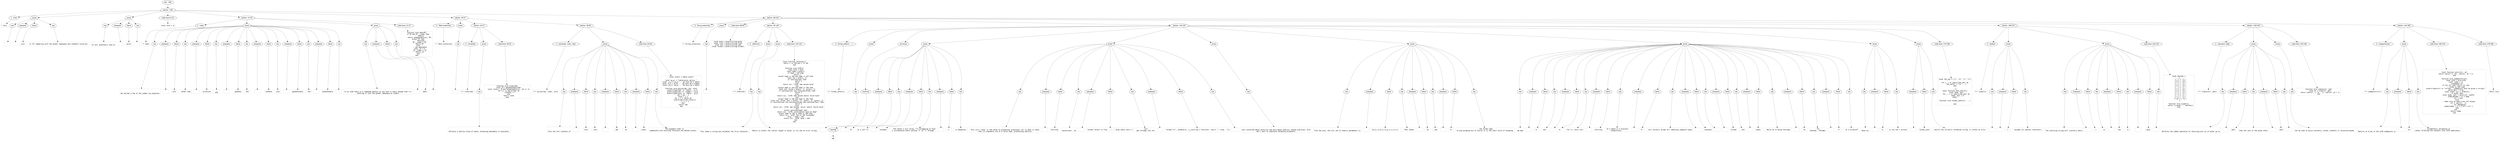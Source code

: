 digraph lpegNode {

node [fontname=Helvetica]
edge [style=dashed]

doc_0 [label="doc - 300"]


doc_0 -> { section_1}
{rank=same; section_1}

section_1 [label="section: 1-85"]


// END RANK doc_0

section_1 -> { header_2 prose_3 prose_4 codeblock_5 section_6 section_7 section_8}
{rank=same; header_2 prose_3 prose_4 codeblock_5 section_6 section_7 section_8}

header_2 [label="1 : Core"]

prose_3 [label="prose"]

prose_4 [label="prose"]

codeblock_5 [label="code block 8-10"]

section_6 [label="section: 13-39"]

section_7 [label="section: 40-57"]

section_8 [label="section: 86-242"]


// END RANK section_1

header_2 -> leaf_9
leaf_9  [color=Gray,shape=rectangle,fontname=Inconsolata,label="* Core"]
// END RANK header_2

prose_3 -> { raw_10 prespace_11 literal_12 raw_13}
{rank=same; raw_10 prespace_11 literal_12 raw_13}

raw_10 [label="raw"]

prespace_11 [label="prespace"]

literal_12 [label="literal"]

raw_13 [label="raw"]


// END RANK prose_3

raw_10 -> leaf_14
leaf_14  [color=Gray,shape=rectangle,fontname=Inconsolata,label="
"]
// END RANK raw_10

prespace_11 -> leaf_15
leaf_15  [color=Gray,shape=rectangle,fontname=Inconsolata,label=""]
// END RANK prespace_11

literal_12 -> leaf_16
leaf_16  [color=Gray,shape=rectangle,fontname=Inconsolata,label="core"]
// END RANK literal_12

raw_13 -> leaf_17
leaf_17  [color=Gray,shape=rectangle,fontname=Inconsolata,label=" is for tampering with the global namespace and standard libraries.
"]
// END RANK raw_13

prose_4 -> { raw_18 prespace_19 literal_20 raw_21}
{rank=same; raw_18 prespace_19 literal_20 raw_21}

raw_18 [label="raw"]

prespace_19 [label="prespace"]

literal_20 [label="literal"]

raw_21 [label="raw"]


// END RANK prose_4

raw_18 -> leaf_22
leaf_22  [color=Gray,shape=rectangle,fontname=Inconsolata,label="
It will eventually land in"]
// END RANK raw_18

prespace_19 -> leaf_23
leaf_23  [color=Gray,shape=rectangle,fontname=Inconsolata,label=" "]
// END RANK prespace_19

literal_20 -> leaf_24
leaf_24  [color=Gray,shape=rectangle,fontname=Inconsolata,label="pylon"]
// END RANK literal_20

raw_21 -> leaf_25
leaf_25  [color=Gray,shape=rectangle,fontname=Inconsolata,label=".
"]
// END RANK raw_21

codeblock_5 -> leaf_26
leaf_26  [color=Gray,shape=rectangle,fontname=Inconsolata,label="local core = {}"]
// END RANK codeblock_5

section_6 -> { header_27 prose_28 prose_29 codeblock_30}
{rank=same; header_27 prose_28 prose_29 codeblock_30}

header_27 [label="2 : meta"]

prose_28 [label="prose"]

prose_29 [label="prose"]

codeblock_30 [label="code block 21-37"]


// END RANK section_6

header_27 -> leaf_31
leaf_31  [color=Gray,shape=rectangle,fontname=Inconsolata,label="** meta"]
// END RANK header_27

prose_28 -> { raw_32 prespace_33 literal_34 raw_35 prespace_36 literal_37 raw_38 prespace_39 literal_40 raw_41 prespace_42 literal_43 raw_44 prespace_45 literal_46 raw_47 prespace_48 literal_49 raw_50}
{rank=same; raw_32 prespace_33 literal_34 raw_35 prespace_36 literal_37 raw_38 prespace_39 literal_40 raw_41 prespace_42 literal_43 raw_44 prespace_45 literal_46 raw_47 prespace_48 literal_49 raw_50}

raw_32 [label="raw"]

prespace_33 [label="prespace"]

literal_34 [label="literal"]

raw_35 [label="raw"]

prespace_36 [label="prespace"]

literal_37 [label="literal"]

raw_38 [label="raw"]

prespace_39 [label="prespace"]

literal_40 [label="literal"]

raw_41 [label="raw"]

prespace_42 [label="prespace"]

literal_43 [label="literal"]

raw_44 [label="raw"]

prespace_45 [label="prespace"]

literal_46 [label="literal"]

raw_47 [label="raw"]

prespace_48 [label="prespace"]

literal_49 [label="literal"]

raw_50 [label="raw"]


// END RANK prose_28

raw_32 -> leaf_51
leaf_51  [color=Gray,shape=rectangle,fontname=Inconsolata,label="

We shorten a few of the common Lua keywords:"]
// END RANK raw_32

prespace_33 -> leaf_52
leaf_52  [color=Gray,shape=rectangle,fontname=Inconsolata,label=" "]
// END RANK prespace_33

literal_34 -> leaf_53
leaf_53  [color=Gray,shape=rectangle,fontname=Inconsolata,label="coro"]
// END RANK literal_34

raw_35 -> leaf_54
leaf_54  [color=Gray,shape=rectangle,fontname=Inconsolata,label=" rather than"]
// END RANK raw_35

prespace_36 -> leaf_55
leaf_55  [color=Gray,shape=rectangle,fontname=Inconsolata,label=" "]
// END RANK prespace_36

literal_37 -> leaf_56
leaf_56  [color=Gray,shape=rectangle,fontname=Inconsolata,label="coroutine"]
// END RANK literal_37

raw_38 -> leaf_57
leaf_57  [color=Gray,shape=rectangle,fontname=Inconsolata,label=",
and"]
// END RANK raw_38

prespace_39 -> leaf_58
leaf_58  [color=Gray,shape=rectangle,fontname=Inconsolata,label=" "]
// END RANK prespace_39

literal_40 -> leaf_59
leaf_59  [color=Gray,shape=rectangle,fontname=Inconsolata,label="getmeta"]
// END RANK literal_40

raw_41 -> leaf_60
leaf_60  [color=Gray,shape=rectangle,fontname=Inconsolata,label=" and"]
// END RANK raw_41

prespace_42 -> leaf_61
leaf_61  [color=Gray,shape=rectangle,fontname=Inconsolata,label=" "]
// END RANK prespace_42

literal_43 -> leaf_62
leaf_62  [color=Gray,shape=rectangle,fontname=Inconsolata,label="setmeta"]
// END RANK literal_43

raw_44 -> leaf_63
leaf_63  [color=Gray,shape=rectangle,fontname=Inconsolata,label=" over"]
// END RANK raw_44

prespace_45 -> leaf_64
leaf_64  [color=Gray,shape=rectangle,fontname=Inconsolata,label=" "]
// END RANK prespace_45

literal_46 -> leaf_65
leaf_65  [color=Gray,shape=rectangle,fontname=Inconsolata,label="getmetatable"]
// END RANK literal_46

raw_47 -> leaf_66
leaf_66  [color=Gray,shape=rectangle,fontname=Inconsolata,label=" and"]
// END RANK raw_47

prespace_48 -> leaf_67
leaf_67  [color=Gray,shape=rectangle,fontname=Inconsolata,label=" "]
// END RANK prespace_48

literal_49 -> leaf_68
leaf_68  [color=Gray,shape=rectangle,fontname=Inconsolata,label="setmetatable"]
// END RANK literal_49

raw_50 -> leaf_69
leaf_69  [color=Gray,shape=rectangle,fontname=Inconsolata,label=".
"]
// END RANK raw_50

prose_29 -> { raw_70 prespace_71 literal_72 raw_73}
{rank=same; raw_70 prespace_71 literal_72 raw_73}

raw_70 [label="raw"]

prespace_71 [label="prespace"]

literal_72 [label="literal"]

raw_73 [label="raw"]


// END RANK prose_29

raw_70 -> leaf_74
leaf_74  [color=Gray,shape=rectangle,fontname=Inconsolata,label="
In my code there is a repeated pattern of use that is basic enough that I'm
entering it into the global namespace as simple"]
// END RANK raw_70

prespace_71 -> leaf_75
leaf_75  [color=Gray,shape=rectangle,fontname=Inconsolata,label=" "]
// END RANK prespace_71

literal_72 -> leaf_76
leaf_76  [color=Gray,shape=rectangle,fontname=Inconsolata,label="meta"]
// END RANK literal_72

raw_73 -> leaf_77
leaf_77  [color=Gray,shape=rectangle,fontname=Inconsolata,label=".
"]
// END RANK raw_73

codeblock_30 -> leaf_78
leaf_78  [color=Gray,shape=rectangle,fontname=Inconsolata,label="function core.meta(MT)
   if MT and MT.__index then
      -- inherit
      return setmetatable({}, MT)
   elseif MT then
      -- decorate
      MT.__index = MT
      return MT
   else
      -- new metatable
      local _M = {}
      _M.__index = _M
      return _M
   end
end"]
// END RANK codeblock_30

section_7 -> { header_79 prose_80 section_81 section_82}
{rank=same; header_79 prose_80 section_81 section_82}

header_79 [label="2 : Table extensions"]

prose_80 [label="prose"]

section_81 [label="section: 42-57"]

section_82 [label="section: 58-85"]


// END RANK section_7

header_79 -> leaf_83
leaf_83  [color=Gray,shape=rectangle,fontname=Inconsolata,label="** Table extensions"]
// END RANK header_79

prose_80 -> { raw_84}
{rank=same; raw_84}

raw_84 [label="raw"]


// END RANK prose_80

raw_84 -> leaf_85
leaf_85  [color=Gray,shape=rectangle,fontname=Inconsolata,label="
"]
// END RANK raw_84

section_81 -> { header_86 prose_87 codeblock_88}
{rank=same; header_86 prose_87 codeblock_88}

header_86 [label="3 : clone(tab)"]

prose_87 [label="prose"]

codeblock_88 [label="code block 46-55"]


// END RANK section_81

header_86 -> leaf_89
leaf_89  [color=Gray,shape=rectangle,fontname=Inconsolata,label="*** clone(tab)"]
// END RANK header_86

prose_87 -> { raw_90}
{rank=same; raw_90}

raw_90 [label="raw"]


// END RANK prose_87

raw_90 -> leaf_91
leaf_91  [color=Gray,shape=rectangle,fontname=Inconsolata,label="

Performs a shallow clone of table, attaching metatable if available.
"]
// END RANK raw_90

codeblock_88 -> leaf_92
leaf_92  [color=Gray,shape=rectangle,fontname=Inconsolata,label="function core.clone(tab)
   local _M = getmetatable(tab)
   local clone = _M and setmetatable({}, _M) or {}
   for k,v in pairs(tab) do
      clone[k] = v
   end
   return clone
end"]
// END RANK codeblock_88

section_82 -> { header_93 prose_94 codeblock_95}
{rank=same; header_93 prose_94 codeblock_95}

header_93 [label="3 : splice(tab, index, into)"]

prose_94 [label="prose"]

codeblock_95 [label="code block 63-83"]


// END RANK section_82

header_93 -> leaf_96
leaf_96  [color=Gray,shape=rectangle,fontname=Inconsolata,label="*** splice(tab, index, into)"]
// END RANK header_93

prose_94 -> { raw_97 prespace_98 literal_99 raw_100 prespace_101 literal_102 raw_103 prespace_104 literal_105 raw_106}
{rank=same; raw_97 prespace_98 literal_99 raw_100 prespace_101 literal_102 raw_103 prespace_104 literal_105 raw_106}

raw_97 [label="raw"]

prespace_98 [label="prespace"]

literal_99 [label="literal"]

raw_100 [label="raw"]

prespace_101 [label="prespace"]

literal_102 [label="literal"]

raw_103 [label="raw"]

prespace_104 [label="prespace"]

literal_105 [label="literal"]

raw_106 [label="raw"]


// END RANK prose_94

raw_97 -> leaf_107
leaf_107  [color=Gray,shape=rectangle,fontname=Inconsolata,label="

Puts the full contents of"]
// END RANK raw_97

prespace_98 -> leaf_108
leaf_108  [color=Gray,shape=rectangle,fontname=Inconsolata,label=" "]
// END RANK prespace_98

literal_99 -> leaf_109
leaf_109  [color=Gray,shape=rectangle,fontname=Inconsolata,label="into"]
// END RANK literal_99

raw_100 -> leaf_110
leaf_110  [color=Gray,shape=rectangle,fontname=Inconsolata,label=" into"]
// END RANK raw_100

prespace_101 -> leaf_111
leaf_111  [color=Gray,shape=rectangle,fontname=Inconsolata,label=" "]
// END RANK prespace_101

literal_102 -> leaf_112
leaf_112  [color=Gray,shape=rectangle,fontname=Inconsolata,label="tab"]
// END RANK literal_102

raw_103 -> leaf_113
leaf_113  [color=Gray,shape=rectangle,fontname=Inconsolata,label=" at"]
// END RANK raw_103

prespace_104 -> leaf_114
leaf_114  [color=Gray,shape=rectangle,fontname=Inconsolata,label=" "]
// END RANK prespace_104

literal_105 -> leaf_115
leaf_115  [color=Gray,shape=rectangle,fontname=Inconsolata,label="index"]
// END RANK literal_105

raw_106 -> leaf_116
leaf_116  [color=Gray,shape=rectangle,fontname=Inconsolata,label=".  The argument order is
compatible with existing functions and method syntax.
"]
// END RANK raw_106

codeblock_95 -> leaf_117
leaf_117  [color=Gray,shape=rectangle,fontname=Inconsolata,label="local insert = table.insert

local sp_er = \"table<core>.splice: \"
local _e_1 = sp_er .. \"$1 must be a table\"
local _e_2 = sp_er .. \"$2 must be a number\"
local _e_3 = sp_er .. \"$3 must be a table\"

function core.splice(tab, idx, into)
   assert(type(tab) == \"table\", _e_1)
   assert(type(idx) == \"number\", _e_2)
   assert(type(into) == \"table\", _e_3)
    idx = idx - 1
    local i = 1
    for j = 1, #into do
        insert(tab,i+idx,into[j])
        i = i + 1
    end
    return tab
end"]
// END RANK codeblock_95

section_8 -> { header_118 prose_119 codeblock_120 section_121 section_122 section_123 section_124 section_125}
{rank=same; header_118 prose_119 codeblock_120 section_121 section_122 section_123 section_124 section_125}

header_118 [label="2 : String extensions"]

prose_119 [label="prose"]

codeblock_120 [label="code block 88-93"]

section_121 [label="section: 95-144"]

section_122 [label="section: 145-197"]

section_123 [label="section: 198-227"]

section_124 [label="section: 228-242"]

section_125 [label="section: 243-300"]


// END RANK section_8

header_118 -> leaf_126
leaf_126  [color=Gray,shape=rectangle,fontname=Inconsolata,label="** String extensions"]
// END RANK header_118

prose_119 -> { raw_127}
{rank=same; raw_127}

raw_127 [label="raw"]


// END RANK prose_119

raw_127 -> leaf_128
leaf_128  [color=Gray,shape=rectangle,fontname=Inconsolata,label="
"]
// END RANK raw_127

codeblock_120 -> leaf_129
leaf_129  [color=Gray,shape=rectangle,fontname=Inconsolata,label="local byte = assert(string.byte)
local find = assert(string.find)
local sub = assert(string.sub)
local format = assert(string.format)"]
// END RANK codeblock_120

section_121 -> { header_130 prose_131 prose_132 codeblock_133}
{rank=same; header_130 prose_131 prose_132 codeblock_133}

header_130 [label="3 : utf8(char)"]

prose_131 [label="prose"]

prose_132 [label="prose"]

codeblock_133 [label="code block 103-142"]


// END RANK section_121

header_130 -> leaf_134
leaf_134  [color=Gray,shape=rectangle,fontname=Inconsolata,label="*** utf8(char)"]
// END RANK header_130

prose_131 -> { raw_135}
{rank=same; raw_135}

raw_135 [label="raw"]


// END RANK prose_131

raw_135 -> leaf_136
leaf_136  [color=Gray,shape=rectangle,fontname=Inconsolata,label="

This takes a string and validates the first character.
"]
// END RANK raw_135

prose_132 -> { raw_137}
{rank=same; raw_137}

raw_137 [label="raw"]


// END RANK prose_132

raw_137 -> leaf_138
leaf_138  [color=Gray,shape=rectangle,fontname=Inconsolata,label="
Return is either the (valid) length in bytes, or nil and an error string.
"]
// END RANK raw_137

codeblock_133 -> leaf_139
leaf_139  [color=Gray,shape=rectangle,fontname=Inconsolata,label="local function continue(c)
   return c >= 128 and c <= 191
end

function core.utf8(c)
   local byte = byte
   local head = byte(c)
   if head < 128 then
      return 1
   elseif head >= 194 and head <= 223 then
      local two = byte(c, 2)
      if continue(two) then
         return 2
      else
         return nil, \"utf8: bad second byte\"
      end
   elseif head >= 224 and head <= 239 then
      local two, three = byte(c, 2), byte(c, 3)
      if continue(two) and continue(three) then
         return 3
      else
         return nil, \"utf8: bad second and/or third byte\"
      end
   elseif head >= 240 and head <= 244 then
      local two, three, four = byte(c, 2), byte(c, 3), byte(c, 4)
      if continue(two) and continue(three) and continue(four) then
         return 4
      else
         return nil, \"utf8: bad second, third, and/or fourth byte\"
      end
   elseif continue(head) then
      return nil, \"utf8: continuation byte at head\"
   elseif head == 192 or head == 193 then
      return nil, \"utf8: 192 or 193 forbidden\"
   else -- head > 245
      return nil, \"utf8: byte > 245\"
   end
end"]
// END RANK codeblock_133

section_122 -> { header_140 prose_141 structure_142 prose_143 prose_144 prose_145 prose_146 prose_147 prose_148 prose_149 codeblock_150}
{rank=same; header_140 prose_141 structure_142 prose_143 prose_144 prose_145 prose_146 prose_147 prose_148 prose_149 codeblock_150}

header_140 [label="3 : format_safe(str, ...)"]

prose_141 [label="prose"]

structure_142 [label="structure"]

prose_143 [label="prose"]

prose_144 [label="prose"]

prose_145 [label="prose"]

prose_146 [label="prose"]

prose_147 [label="prose"]

prose_148 [label="prose"]

prose_149 [label="prose"]

codeblock_150 [label="code block 179-196"]


// END RANK section_122

header_140 -> leaf_151
leaf_151  [color=Gray,shape=rectangle,fontname=Inconsolata,label="*** format_safe(str, ...)"]
// END RANK header_140

prose_141 -> { raw_152}
{rank=same; raw_152}

raw_152 [label="raw"]


// END RANK prose_141

raw_152 -> leaf_153
leaf_153  [color=Gray,shape=rectangle,fontname=Inconsolata,label="
"]
// END RANK raw_152

structure_142 -> { hashline_154}
{rank=same; hashline_154}

hashline_154 [label="hashline"]


// END RANK structure_142

hashline_154 -> { hashtag_155}
{rank=same; hashtag_155}

hashtag_155 [label="hashtag"]


// END RANK hashline_154

hashtag_155 -> leaf_156
leaf_156  [color=Gray,shape=rectangle,fontname=Inconsolata,label="NB"]
// END RANK hashtag_155

prose_143 -> { prespace_157 literal_158 raw_159 prespace_160 literal_161 raw_162 prespace_163 literal_164 raw_165}
{rank=same; prespace_157 literal_158 raw_159 prespace_160 literal_161 raw_162 prespace_163 literal_164 raw_165}

prespace_157 [label="prespace"]

literal_158 [label="literal"]

raw_159 [label="raw"]

prespace_160 [label="prespace"]

literal_161 [label="literal"]

raw_162 [label="raw"]

prespace_163 [label="prespace"]

literal_164 [label="literal"]

raw_165 [label="raw"]


// END RANK prose_143

prespace_157 -> leaf_166
leaf_166  [color=Gray,shape=rectangle,fontname=Inconsolata,label=""]
// END RANK prespace_157

literal_158 -> leaf_167
leaf_167  [color=Gray,shape=rectangle,fontname=Inconsolata,label="%d"]
// END RANK literal_158

raw_159 -> leaf_168
leaf_168  [color=Gray,shape=rectangle,fontname=Inconsolata,label=" as a call to"]
// END RANK raw_159

prespace_160 -> leaf_169
leaf_169  [color=Gray,shape=rectangle,fontname=Inconsolata,label=" "]
// END RANK prespace_160

literal_161 -> leaf_170
leaf_170  [color=Gray,shape=rectangle,fontname=Inconsolata,label="tonumber"]
// END RANK literal_161

raw_162 -> leaf_171
leaf_171  [color=Gray,shape=rectangle,fontname=Inconsolata,label=".  The latter I will allow, I'm struggling to find
a circumstance where casting \"1\" to \"1\" through"]
// END RANK raw_162

prespace_163 -> leaf_172
leaf_172  [color=Gray,shape=rectangle,fontname=Inconsolata,label=" "]
// END RANK prespace_163

literal_164 -> leaf_173
leaf_173  [color=Gray,shape=rectangle,fontname=Inconsolata,label="1"]
// END RANK literal_164

raw_165 -> leaf_174
leaf_174  [color=Gray,shape=rectangle,fontname=Inconsolata,label=" is dangerous.
"]
// END RANK raw_165

prose_144 -> { raw_175 prespace_176 literal_177 raw_178 prespace_179 literal_180 raw_181 prespace_182 literal_183 raw_184}
{rank=same; raw_175 prespace_176 literal_177 raw_178 prespace_179 literal_180 raw_181 prespace_182 literal_183 raw_184}

raw_175 [label="raw"]

prespace_176 [label="prespace"]

literal_177 [label="literal"]

raw_178 [label="raw"]

prespace_179 [label="prespace"]

literal_180 [label="literal"]

raw_181 [label="raw"]

prespace_182 [label="prespace"]

literal_183 [label="literal"]

raw_184 [label="raw"]


// END RANK prose_144

raw_175 -> leaf_185
leaf_185  [color=Gray,shape=rectangle,fontname=Inconsolata,label="
This isn't \"safe\" in the sense of preventing injections, all it does is check
that its arguments are of a valid type, prohibiting implicit"]
// END RANK raw_175

prespace_176 -> leaf_186
leaf_186  [color=Gray,shape=rectangle,fontname=Inconsolata,label=" "]
// END RANK prespace_176

literal_177 -> leaf_187
leaf_187  [color=Gray,shape=rectangle,fontname=Inconsolata,label="tostring"]
// END RANK literal_177

raw_178 -> leaf_188
leaf_188  [color=Gray,shape=rectangle,fontname=Inconsolata,label="
conversions.  So"]
// END RANK raw_178

prespace_179 -> leaf_189
leaf_189  [color=Gray,shape=rectangle,fontname=Inconsolata,label=" "]
// END RANK prespace_179

literal_180 -> leaf_190
leaf_190  [color=Gray,shape=rectangle,fontname=Inconsolata,label="format(\"select %s from ...\", \"';drop table users;\")"]
// END RANK literal_180

raw_181 -> leaf_191
leaf_191  [color=Gray,shape=rectangle,fontname=Inconsolata,label=" will
get through, but not"]
// END RANK raw_181

prespace_182 -> leaf_192
leaf_192  [color=Gray,shape=rectangle,fontname=Inconsolata,label=""]
// END RANK prespace_182

literal_183 -> leaf_193
leaf_193  [color=Gray,shape=rectangle,fontname=Inconsolata,label="format(\"%s\", setmeta({}, {__tostring = function() return \"'; drop...\"}))"]
// END RANK literal_183

raw_184 -> leaf_194
leaf_194  [color=Gray,shape=rectangle,fontname=Inconsolata,label=".
"]
// END RANK raw_184

prose_145 -> { raw_195}
{rank=same; raw_195}

raw_195 [label="raw"]


// END RANK prose_145

raw_195 -> leaf_196
leaf_196  [color=Gray,shape=rectangle,fontname=Inconsolata,label="
Less concerned about hostility and more about explicit coding practices. Also
don't want to undermine hardening elsewhere.
"]
// END RANK raw_195

prose_146 -> { raw_197 prespace_198 literal_199 raw_200 prespace_201 literal_202 raw_203 prespace_204 literal_205 raw_206}
{rank=same; raw_197 prespace_198 literal_199 raw_200 prespace_201 literal_202 raw_203 prespace_204 literal_205 raw_206}

raw_197 [label="raw"]

prespace_198 [label="prespace"]

literal_199 [label="literal"]

raw_200 [label="raw"]

prespace_201 [label="prespace"]

literal_202 [label="literal"]

raw_203 [label="raw"]

prespace_204 [label="prespace"]

literal_205 [label="literal"]

raw_206 [label="raw"]


// END RANK prose_146

raw_197 -> leaf_207
leaf_207  [color=Gray,shape=rectangle,fontname=Inconsolata,label="
From the wiki, the full set of numeric parameters is"]
// END RANK raw_197

prespace_198 -> leaf_208
leaf_208  [color=Gray,shape=rectangle,fontname=Inconsolata,label=""]
// END RANK prespace_198

literal_199 -> leaf_209
leaf_209  [color=Gray,shape=rectangle,fontname=Inconsolata,label="{A,a,c,d,E,e,f,G,g,i,o,u,X,x}"]
// END RANK literal_199

raw_200 -> leaf_210
leaf_210  [color=Gray,shape=rectangle,fontname=Inconsolata,label=".  That leaves"]
// END RANK raw_200

prespace_201 -> leaf_211
leaf_211  [color=Gray,shape=rectangle,fontname=Inconsolata,label=" "]
// END RANK prespace_201

literal_202 -> leaf_212
leaf_212  [color=Gray,shape=rectangle,fontname=Inconsolata,label="%q"]
// END RANK literal_202

raw_203 -> leaf_213
leaf_213  [color=Gray,shape=rectangle,fontname=Inconsolata,label=" and"]
// END RANK raw_203

prespace_204 -> leaf_214
leaf_214  [color=Gray,shape=rectangle,fontname=Inconsolata,label=" "]
// END RANK prespace_204

literal_205 -> leaf_215
leaf_215  [color=Gray,shape=rectangle,fontname=Inconsolata,label="%s"]
// END RANK literal_205

raw_206 -> leaf_216
leaf_216  [color=Gray,shape=rectangle,fontname=Inconsolata,label=", the former does
string escaping but of course it is the Lua/C style of escaping.
"]
// END RANK raw_206

prose_147 -> { raw_217 prespace_218 literal_219 raw_220 prespace_221 literal_222 raw_223 prespace_224 literal_225 raw_226 prespace_227 literal_228 raw_229 prespace_230 literal_231 raw_232 prespace_233 literal_234 raw_235 prespace_236 literal_237 raw_238 prespace_239 literal_240 raw_241 prespace_242 literal_243 raw_244}
{rank=same; raw_217 prespace_218 literal_219 raw_220 prespace_221 literal_222 raw_223 prespace_224 literal_225 raw_226 prespace_227 literal_228 raw_229 prespace_230 literal_231 raw_232 prespace_233 literal_234 raw_235 prespace_236 literal_237 raw_238 prespace_239 literal_240 raw_241 prespace_242 literal_243 raw_244}

raw_217 [label="raw"]

prespace_218 [label="prespace"]

literal_219 [label="literal"]

raw_220 [label="raw"]

prespace_221 [label="prespace"]

literal_222 [label="literal"]

raw_223 [label="raw"]

prespace_224 [label="prespace"]

literal_225 [label="literal"]

raw_226 [label="raw"]

prespace_227 [label="prespace"]

literal_228 [label="literal"]

raw_229 [label="raw"]

prespace_230 [label="prespace"]

literal_231 [label="literal"]

raw_232 [label="raw"]

prespace_233 [label="prespace"]

literal_234 [label="literal"]

raw_235 [label="raw"]

prespace_236 [label="prespace"]

literal_237 [label="literal"]

raw_238 [label="raw"]

prespace_239 [label="prespace"]

literal_240 [label="literal"]

raw_241 [label="raw"]

prespace_242 [label="prespace"]

literal_243 [label="literal"]

raw_244 [label="raw"]


// END RANK prose_147

raw_217 -> leaf_245
leaf_245  [color=Gray,shape=rectangle,fontname=Inconsolata,label="
We add"]
// END RANK raw_217

prespace_218 -> leaf_246
leaf_246  [color=Gray,shape=rectangle,fontname=Inconsolata,label=" "]
// END RANK prespace_218

literal_219 -> leaf_247
leaf_247  [color=Gray,shape=rectangle,fontname=Inconsolata,label="%t"]
// END RANK literal_219

raw_220 -> leaf_248
leaf_248  [color=Gray,shape=rectangle,fontname=Inconsolata,label=" and"]
// END RANK raw_220

prespace_221 -> leaf_249
leaf_249  [color=Gray,shape=rectangle,fontname=Inconsolata,label=" "]
// END RANK prespace_221

literal_222 -> leaf_250
leaf_250  [color=Gray,shape=rectangle,fontname=Inconsolata,label="%L"]
// END RANK literal_222

raw_223 -> leaf_251
leaf_251  [color=Gray,shape=rectangle,fontname=Inconsolata,label=" (for λ), which call"]
// END RANK raw_223

prespace_224 -> leaf_252
leaf_252  [color=Gray,shape=rectangle,fontname=Inconsolata,label=" "]
// END RANK prespace_224

literal_225 -> leaf_253
leaf_253  [color=Gray,shape=rectangle,fontname=Inconsolata,label="tostring"]
// END RANK literal_225

raw_226 -> leaf_254
leaf_254  [color=Gray,shape=rectangle,fontname=Inconsolata,label=" on a table or a function
respectively. "]
// END RANK raw_226

prespace_227 -> leaf_255
leaf_255  [color=Gray,shape=rectangle,fontname=Inconsolata,label=" "]
// END RANK prespace_227

literal_228 -> leaf_256
leaf_256  [color=Gray,shape=rectangle,fontname=Inconsolata,label="%t"]
// END RANK literal_228

raw_229 -> leaf_257
leaf_257  [color=Gray,shape=rectangle,fontname=Inconsolata,label=" will actually accept all remaining compound types:"]
// END RANK raw_229

prespace_230 -> leaf_258
leaf_258  [color=Gray,shape=rectangle,fontname=Inconsolata,label=""]
// END RANK prespace_230

literal_231 -> leaf_259
leaf_259  [color=Gray,shape=rectangle,fontname=Inconsolata,label="userdata"]
// END RANK literal_231

raw_232 -> leaf_260
leaf_260  [color=Gray,shape=rectangle,fontname=Inconsolata,label=","]
// END RANK raw_232

prespace_233 -> leaf_261
leaf_261  [color=Gray,shape=rectangle,fontname=Inconsolata,label=" "]
// END RANK prespace_233

literal_234 -> leaf_262
leaf_262  [color=Gray,shape=rectangle,fontname=Inconsolata,label="thread"]
// END RANK literal_234

raw_235 -> leaf_263
leaf_263  [color=Gray,shape=rectangle,fontname=Inconsolata,label=", and"]
// END RANK raw_235

prespace_236 -> leaf_264
leaf_264  [color=Gray,shape=rectangle,fontname=Inconsolata,label=" "]
// END RANK prespace_236

literal_237 -> leaf_265
leaf_265  [color=Gray,shape=rectangle,fontname=Inconsolata,label="cdata"]
// END RANK literal_237

raw_238 -> leaf_266
leaf_266  [color=Gray,shape=rectangle,fontname=Inconsolata,label=".  While we're being thorough,"]
// END RANK raw_238

prespace_239 -> leaf_267
leaf_267  [color=Gray,shape=rectangle,fontname=Inconsolata,label=" "]
// END RANK prespace_239

literal_240 -> leaf_268
leaf_268  [color=Gray,shape=rectangle,fontname=Inconsolata,label="%b"]
// END RANK literal_240

raw_241 -> leaf_269
leaf_269  [color=Gray,shape=rectangle,fontname=Inconsolata,label=" for
boolean.  Perhaps"]
// END RANK raw_241

prespace_242 -> leaf_270
leaf_270  [color=Gray,shape=rectangle,fontname=Inconsolata,label=" "]
// END RANK prespace_242

literal_243 -> leaf_271
leaf_271  [color=Gray,shape=rectangle,fontname=Inconsolata,label="%*"]
// END RANK literal_243

raw_244 -> leaf_272
leaf_272  [color=Gray,shape=rectangle,fontname=Inconsolata,label=" as a wildcard?
"]
// END RANK raw_244

prose_148 -> { raw_273 prespace_274 literal_275 raw_276}
{rank=same; raw_273 prespace_274 literal_275 raw_276}

raw_273 [label="raw"]

prespace_274 [label="prespace"]

literal_275 [label="literal"]

raw_276 [label="raw"]


// END RANK prose_148

raw_273 -> leaf_277
leaf_277  [color=Gray,shape=rectangle,fontname=Inconsolata,label="
Note our"]
// END RANK raw_273

prespace_274 -> leaf_278
leaf_278  [color=Gray,shape=rectangle,fontname=Inconsolata,label=" "]
// END RANK prespace_274

literal_275 -> leaf_279
leaf_279  [color=Gray,shape=rectangle,fontname=Inconsolata,label="%L"]
// END RANK literal_275

raw_276 -> leaf_280
leaf_280  [color=Gray,shape=rectangle,fontname=Inconsolata,label=" is not the C version.
"]
// END RANK raw_276

prose_149 -> { prespace_281 literal_282 raw_283}
{rank=same; prespace_281 literal_282 raw_283}

prespace_281 [label="prespace"]

literal_282 [label="literal"]

raw_283 [label="raw"]


// END RANK prose_149

prespace_281 -> leaf_284
leaf_284  [color=Gray,shape=rectangle,fontname=Inconsolata,label=""]
// END RANK prespace_281

literal_282 -> leaf_285
leaf_285  [color=Gray,shape=rectangle,fontname=Inconsolata,label="format_safe"]
// END RANK literal_282

raw_283 -> leaf_286
leaf_286  [color=Gray,shape=rectangle,fontname=Inconsolata,label=" returns the correctly formatted string, or throws an error.
"]
// END RANK raw_283

codeblock_150 -> leaf_287
leaf_287  [color=Gray,shape=rectangle,fontname=Inconsolata,label="local fmt_set = {\"L\", \"q\", \"s\", \"t\"}

for i, v in ipairs(fmt_set) do
   fmt_set[i] = \"%%\" .. v
end

--[[
local function next_fmt(str)
   local head, tail
   for _, v in ipairs(fmt_set) do
      head, tail = 2
end]]

function core.format_safe(str, ...)

end"]
// END RANK codeblock_150

section_123 -> { header_288 prose_289 prose_290 codeblock_291}
{rank=same; header_288 prose_289 prose_290 codeblock_291}

header_288 [label="3 : litpat(s)"]

prose_289 [label="prose"]

prose_290 [label="prose"]

codeblock_291 [label="code block 204-225"]


// END RANK section_123

header_288 -> leaf_292
leaf_292  [color=Gray,shape=rectangle,fontname=Inconsolata,label="*** litpat(s)"]
// END RANK header_288

prose_289 -> { raw_293 prespace_294 literal_295 raw_296}
{rank=same; raw_293 prespace_294 literal_295 raw_296}

raw_293 [label="raw"]

prespace_294 [label="prespace"]

literal_295 [label="literal"]

raw_296 [label="raw"]


// END RANK prose_289

raw_293 -> leaf_297
leaf_297  [color=Gray,shape=rectangle,fontname=Inconsolata,label=""]
// END RANK raw_293

prespace_294 -> leaf_298
leaf_298  [color=Gray,shape=rectangle,fontname=Inconsolata,label=""]
// END RANK prespace_294

literal_295 -> leaf_299
leaf_299  [color=Gray,shape=rectangle,fontname=Inconsolata,label="%"]
// END RANK literal_295

raw_296 -> leaf_300
leaf_300  [color=Gray,shape=rectangle,fontname=Inconsolata,label=" escapes all pattern characters.
"]
// END RANK raw_296

prose_290 -> { raw_301 prespace_302 literal_303 raw_304 prespace_305 literal_306 raw_307 prespace_308 literal_309 raw_310}
{rank=same; raw_301 prespace_302 literal_303 raw_304 prespace_305 literal_306 raw_307 prespace_308 literal_309 raw_310}

raw_301 [label="raw"]

prespace_302 [label="prespace"]

literal_303 [label="literal"]

raw_304 [label="raw"]

prespace_305 [label="prespace"]

literal_306 [label="literal"]

raw_307 [label="raw"]

prespace_308 [label="prespace"]

literal_309 [label="literal"]

raw_310 [label="raw"]


// END RANK prose_290

raw_301 -> leaf_311
leaf_311  [color=Gray,shape=rectangle,fontname=Inconsolata,label="
The resulting string will literally match"]
// END RANK raw_301

prespace_302 -> leaf_312
leaf_312  [color=Gray,shape=rectangle,fontname=Inconsolata,label=" "]
// END RANK prespace_302

literal_303 -> leaf_313
leaf_313  [color=Gray,shape=rectangle,fontname=Inconsolata,label="s"]
// END RANK literal_303

raw_304 -> leaf_314
leaf_314  [color=Gray,shape=rectangle,fontname=Inconsolata,label=" in"]
// END RANK raw_304

prespace_305 -> leaf_315
leaf_315  [color=Gray,shape=rectangle,fontname=Inconsolata,label=" "]
// END RANK prespace_305

literal_306 -> leaf_316
leaf_316  [color=Gray,shape=rectangle,fontname=Inconsolata,label="sub"]
// END RANK literal_306

raw_307 -> leaf_317
leaf_317  [color=Gray,shape=rectangle,fontname=Inconsolata,label=" or"]
// END RANK raw_307

prespace_308 -> leaf_318
leaf_318  [color=Gray,shape=rectangle,fontname=Inconsolata,label=" "]
// END RANK prespace_308

literal_309 -> leaf_319
leaf_319  [color=Gray,shape=rectangle,fontname=Inconsolata,label="gsub"]
// END RANK literal_309

raw_310 -> leaf_320
leaf_320  [color=Gray,shape=rectangle,fontname=Inconsolata,label=".
"]
// END RANK raw_310

codeblock_291 -> leaf_321
leaf_321  [color=Gray,shape=rectangle,fontname=Inconsolata,label="local matches =
  {
    [\"^\"] = \"%^\";
    [\"$\"] = \"%$\";
    [\"(\"] = \"%(\";
    [\")\"] = \"%)\";
    [\"%\"] = \"%%\";
    [\".\"] = \"%.\";
    [\"[\"] = \"%[\";
    [\"]\"] = \"%]\";
    [\"*\"] = \"%*\";
    [\"+\"] = \"%+\";
    [\"-\"] = \"%-\";
    [\"?\"] = \"%?\";
    [\"\\0\"] = \"%z\";
  }

function core.litpat(s)
    return (s:gsub(\".\", matches))
end"]
// END RANK codeblock_291

section_124 -> { header_322 prose_323 prose_324 codeblock_325}
{rank=same; header_322 prose_323 prose_324 codeblock_325}

header_322 [label="3 : cleave(str, patt)"]

prose_323 [label="prose"]

prose_324 [label="prose"]

codeblock_325 [label="code block 235-240"]


// END RANK section_124

header_322 -> leaf_326
leaf_326  [color=Gray,shape=rectangle,fontname=Inconsolata,label="*** cleave(str, patt)"]
// END RANK header_322

prose_323 -> { raw_327 prespace_328 literal_329 raw_330 prespace_331 literal_332 raw_333}
{rank=same; raw_327 prespace_328 literal_329 raw_330 prespace_331 literal_332 raw_333}

raw_327 [label="raw"]

prespace_328 [label="prespace"]

literal_329 [label="literal"]

raw_330 [label="raw"]

prespace_331 [label="prespace"]

literal_332 [label="literal"]

raw_333 [label="raw"]


// END RANK prose_323

raw_327 -> leaf_334
leaf_334  [color=Gray,shape=rectangle,fontname=Inconsolata,label="

Performs the common operation of returning one run of bytes up to"]
// END RANK raw_327

prespace_328 -> leaf_335
leaf_335  [color=Gray,shape=rectangle,fontname=Inconsolata,label=" "]
// END RANK prespace_328

literal_329 -> leaf_336
leaf_336  [color=Gray,shape=rectangle,fontname=Inconsolata,label="patt"]
// END RANK literal_329

raw_330 -> leaf_337
leaf_337  [color=Gray,shape=rectangle,fontname=Inconsolata,label="
then the rest of the bytes after"]
// END RANK raw_330

prespace_331 -> leaf_338
leaf_338  [color=Gray,shape=rectangle,fontname=Inconsolata,label=" "]
// END RANK prespace_331

literal_332 -> leaf_339
leaf_339  [color=Gray,shape=rectangle,fontname=Inconsolata,label="patt"]
// END RANK literal_332

raw_333 -> leaf_340
leaf_340  [color=Gray,shape=rectangle,fontname=Inconsolata,label=".
"]
// END RANK raw_333

prose_324 -> { raw_341}
{rank=same; raw_341}

raw_341 [label="raw"]


// END RANK prose_324

raw_341 -> leaf_342
leaf_342  [color=Gray,shape=rectangle,fontname=Inconsolata,label="
Can be used to build iterators, either stateful or coroutine-based.
"]
// END RANK raw_341

codeblock_325 -> leaf_343
leaf_343  [color=Gray,shape=rectangle,fontname=Inconsolata,label="function core.cleave(str, pat)
   local at = find(str, pat)
   return sub(str, 1, at - 1), sub(str, at + 1)
end"]
// END RANK codeblock_325

section_125 -> { header_344 prose_345 codeblock_346 codeblock_347}
{rank=same; header_344 prose_345 codeblock_346 codeblock_347}

header_344 [label="3 : codepoints(str)"]

prose_345 [label="prose"]

codeblock_346 [label="code block 248-276"]

codeblock_347 [label="code block 278-280"]


// END RANK section_125

header_344 -> leaf_348
leaf_348  [color=Gray,shape=rectangle,fontname=Inconsolata,label="*** codepoints(str)"]
// END RANK header_344

prose_345 -> { raw_349 prespace_350 literal_351 raw_352}
{rank=same; raw_349 prespace_350 literal_351 raw_352}

raw_349 [label="raw"]

prespace_350 [label="prespace"]

literal_351 [label="literal"]

raw_352 [label="raw"]


// END RANK prose_345

raw_349 -> leaf_353
leaf_353  [color=Gray,shape=rectangle,fontname=Inconsolata,label="

Returns an array of the utf8 codepoints in"]
// END RANK raw_349

prespace_350 -> leaf_354
leaf_354  [color=Gray,shape=rectangle,fontname=Inconsolata,label=" "]
// END RANK prespace_350

literal_351 -> leaf_355
leaf_355  [color=Gray,shape=rectangle,fontname=Inconsolata,label="str"]
// END RANK literal_351

raw_352 -> leaf_356
leaf_356  [color=Gray,shape=rectangle,fontname=Inconsolata,label=", incidentally validating or
rather filtering the contents into utf8 compliance.
"]
// END RANK raw_352

codeblock_346 -> leaf_357
leaf_357  [color=Gray,shape=rectangle,fontname=Inconsolata,label="
local function split(str, at)
   return sub(str,1, at), sub(str, at + 1)
end

function core.codepoints(str)
   local utf8 = core.utf8
   local codes = {}
   -- propagate nil
   if not str then return nil end
   -- break on bad type
   assert(type(str) == \"string\", \"codepoints must be given a string\")
   while #str > 0 do
      local width, err = utf8(str)
      if width then
         local head, tail = split(str, width)
         codes[#codes + 1] = head
         str = tail
      else
         -- make sure we take a bit off anyway
         str = sub(str, -1)
         -- for debugging
         codes[codes + 1] = { err = err }
      end
   end
   return codes
end"]
// END RANK codeblock_346

codeblock_347 -> leaf_358
leaf_358  [color=Gray,shape=rectangle,fontname=Inconsolata,label="return core"]
// END RANK codeblock_347


}
